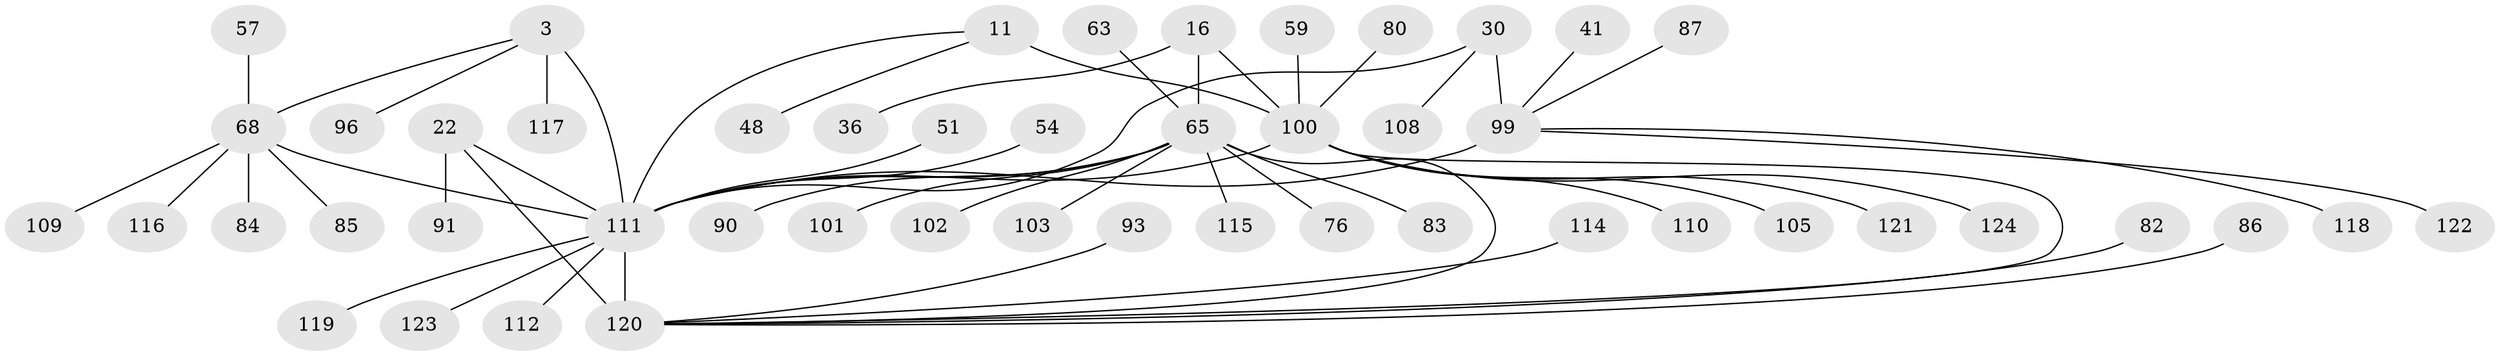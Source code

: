 // original degree distribution, {8: 0.016129032258064516, 15: 0.008064516129032258, 5: 0.024193548387096774, 9: 0.04838709677419355, 10: 0.03225806451612903, 7: 0.04032258064516129, 6: 0.04838709677419355, 12: 0.008064516129032258, 13: 0.016129032258064516, 2: 0.20967741935483872, 1: 0.5161290322580645, 3: 0.024193548387096774, 4: 0.008064516129032258}
// Generated by graph-tools (version 1.1) at 2025/59/03/04/25 21:59:12]
// undirected, 49 vertices, 55 edges
graph export_dot {
graph [start="1"]
  node [color=gray90,style=filled];
  3 [super="+1"];
  11 [super="+8"];
  16 [super="+14"];
  22 [super="+21"];
  30 [super="+27"];
  36;
  41;
  48;
  51;
  54;
  57;
  59;
  63;
  65 [super="+35+15+43+45+46+52"];
  68 [super="+5+49"];
  76;
  80;
  82 [super="+61"];
  83;
  84;
  85;
  86;
  87;
  90 [super="+89"];
  91 [super="+78"];
  93;
  96 [super="+94"];
  99 [super="+29"];
  100 [super="+32+62+12+42+53+58"];
  101 [super="+37"];
  102;
  103;
  105;
  108 [super="+69"];
  109;
  110 [super="+88"];
  111 [super="+107+72"];
  112;
  114 [super="+97"];
  115;
  116;
  117 [super="+74"];
  118;
  119 [super="+106"];
  120 [super="+71+113"];
  121;
  122 [super="+70"];
  123;
  124 [super="+31"];
  3 -- 117;
  3 -- 96;
  3 -- 68 [weight=4];
  3 -- 111 [weight=5];
  11 -- 48;
  11 -- 100 [weight=8];
  11 -- 111;
  16 -- 36;
  16 -- 100;
  16 -- 65 [weight=8];
  22 -- 91;
  22 -- 111;
  22 -- 120 [weight=8];
  30 -- 108;
  30 -- 111 [weight=4];
  30 -- 99 [weight=4];
  41 -- 99;
  51 -- 111;
  54 -- 111;
  57 -- 68;
  59 -- 100;
  63 -- 65;
  65 -- 101;
  65 -- 103;
  65 -- 115;
  65 -- 90;
  65 -- 102;
  65 -- 76;
  65 -- 83;
  65 -- 111 [weight=4];
  65 -- 120 [weight=2];
  68 -- 109;
  68 -- 116;
  68 -- 85;
  68 -- 84;
  68 -- 111 [weight=5];
  80 -- 100;
  82 -- 120;
  86 -- 120;
  87 -- 99;
  93 -- 120;
  99 -- 118;
  99 -- 122;
  99 -- 111 [weight=4];
  100 -- 110;
  100 -- 121;
  100 -- 124;
  100 -- 105;
  100 -- 111 [weight=4];
  100 -- 120;
  111 -- 112;
  111 -- 119;
  111 -- 120 [weight=3];
  111 -- 123;
  114 -- 120;
}
